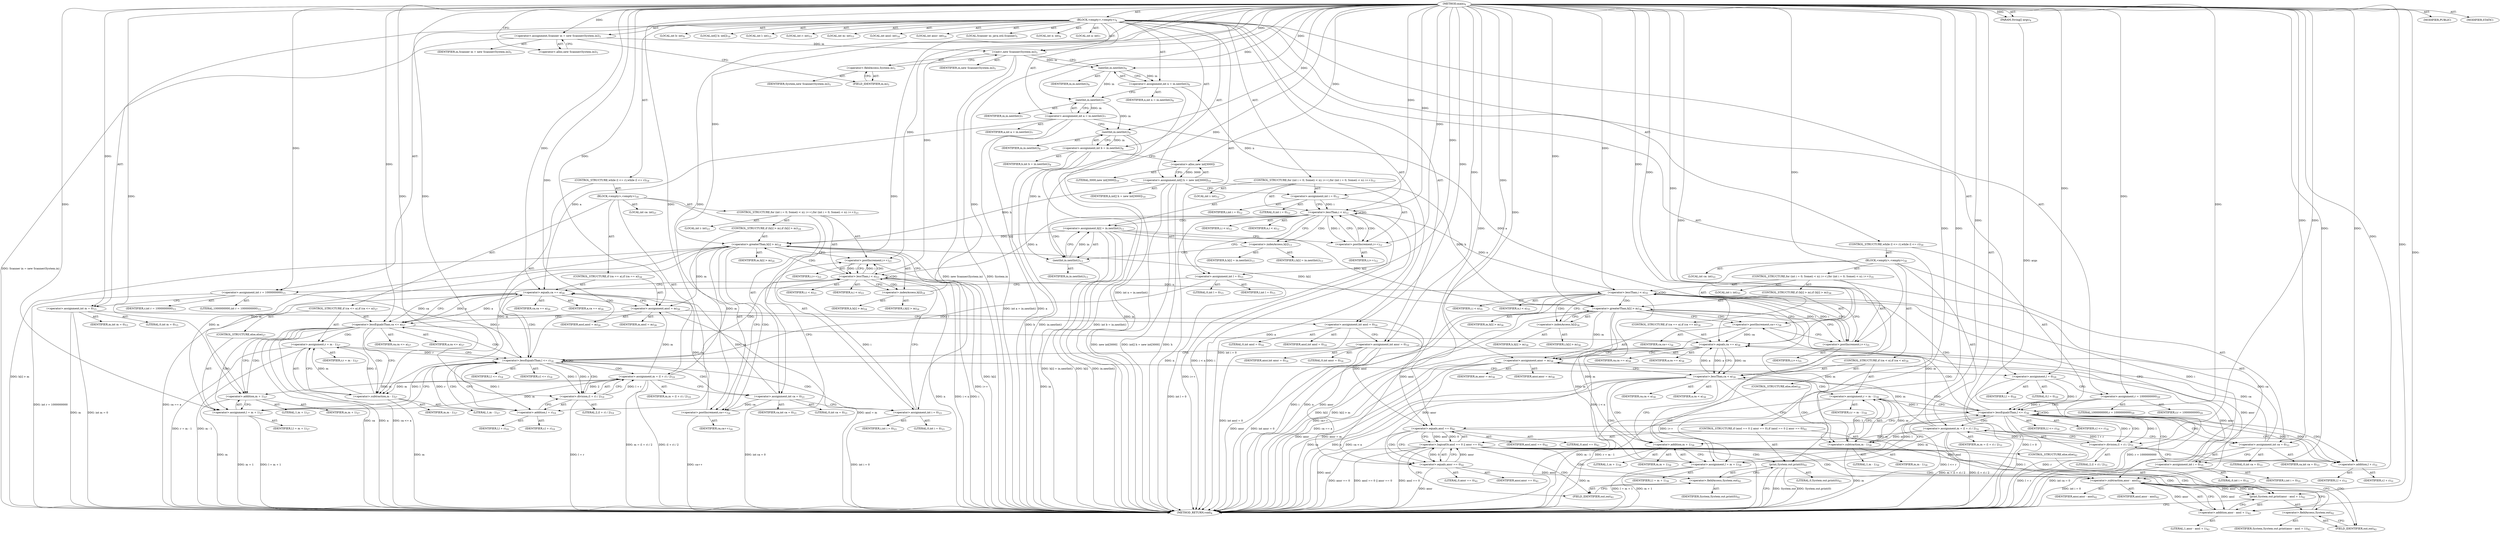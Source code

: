 digraph "main" {  
"19" [label = <(METHOD,main)<SUB>4</SUB>> ]
"20" [label = <(PARAM,String[] args)<SUB>4</SUB>> ]
"21" [label = <(BLOCK,&lt;empty&gt;,&lt;empty&gt;)<SUB>4</SUB>> ]
"4" [label = <(LOCAL,Scanner in: java.util.Scanner)<SUB>5</SUB>> ]
"22" [label = <(&lt;operator&gt;.assignment,Scanner in = new Scanner(System.in))<SUB>5</SUB>> ]
"23" [label = <(IDENTIFIER,in,Scanner in = new Scanner(System.in))<SUB>5</SUB>> ]
"24" [label = <(&lt;operator&gt;.alloc,new Scanner(System.in))<SUB>5</SUB>> ]
"25" [label = <(&lt;init&gt;,new Scanner(System.in))<SUB>5</SUB>> ]
"3" [label = <(IDENTIFIER,in,new Scanner(System.in))<SUB>5</SUB>> ]
"26" [label = <(&lt;operator&gt;.fieldAccess,System.in)<SUB>5</SUB>> ]
"27" [label = <(IDENTIFIER,System,new Scanner(System.in))<SUB>5</SUB>> ]
"28" [label = <(FIELD_IDENTIFIER,in,in)<SUB>5</SUB>> ]
"29" [label = <(LOCAL,int n: int)<SUB>6</SUB>> ]
"30" [label = <(&lt;operator&gt;.assignment,int n = in.nextInt())<SUB>6</SUB>> ]
"31" [label = <(IDENTIFIER,n,int n = in.nextInt())<SUB>6</SUB>> ]
"32" [label = <(nextInt,in.nextInt())<SUB>6</SUB>> ]
"33" [label = <(IDENTIFIER,in,in.nextInt())<SUB>6</SUB>> ]
"34" [label = <(LOCAL,int a: int)<SUB>7</SUB>> ]
"35" [label = <(&lt;operator&gt;.assignment,int a = in.nextInt())<SUB>7</SUB>> ]
"36" [label = <(IDENTIFIER,a,int a = in.nextInt())<SUB>7</SUB>> ]
"37" [label = <(nextInt,in.nextInt())<SUB>7</SUB>> ]
"38" [label = <(IDENTIFIER,in,in.nextInt())<SUB>7</SUB>> ]
"39" [label = <(LOCAL,int b: int)<SUB>8</SUB>> ]
"40" [label = <(&lt;operator&gt;.assignment,int b = in.nextInt())<SUB>8</SUB>> ]
"41" [label = <(IDENTIFIER,b,int b = in.nextInt())<SUB>8</SUB>> ]
"42" [label = <(nextInt,in.nextInt())<SUB>8</SUB>> ]
"43" [label = <(IDENTIFIER,in,in.nextInt())<SUB>8</SUB>> ]
"44" [label = <(LOCAL,int[] h: int[])<SUB>10</SUB>> ]
"45" [label = <(&lt;operator&gt;.assignment,int[] h = new int[3000])<SUB>10</SUB>> ]
"46" [label = <(IDENTIFIER,h,int[] h = new int[3000])<SUB>10</SUB>> ]
"47" [label = <(&lt;operator&gt;.alloc,new int[3000])> ]
"48" [label = <(LITERAL,3000,new int[3000])<SUB>10</SUB>> ]
"49" [label = <(CONTROL_STRUCTURE,for (int i = 0; Some(i &lt; n); i++),for (int i = 0; Some(i &lt; n); i++))<SUB>12</SUB>> ]
"50" [label = <(LOCAL,int i: int)<SUB>12</SUB>> ]
"51" [label = <(&lt;operator&gt;.assignment,int i = 0)<SUB>12</SUB>> ]
"52" [label = <(IDENTIFIER,i,int i = 0)<SUB>12</SUB>> ]
"53" [label = <(LITERAL,0,int i = 0)<SUB>12</SUB>> ]
"54" [label = <(&lt;operator&gt;.lessThan,i &lt; n)<SUB>12</SUB>> ]
"55" [label = <(IDENTIFIER,i,i &lt; n)<SUB>12</SUB>> ]
"56" [label = <(IDENTIFIER,n,i &lt; n)<SUB>12</SUB>> ]
"57" [label = <(&lt;operator&gt;.postIncrement,i++)<SUB>12</SUB>> ]
"58" [label = <(IDENTIFIER,i,i++)<SUB>12</SUB>> ]
"59" [label = <(&lt;operator&gt;.assignment,h[i] = in.nextInt())<SUB>13</SUB>> ]
"60" [label = <(&lt;operator&gt;.indexAccess,h[i])<SUB>13</SUB>> ]
"61" [label = <(IDENTIFIER,h,h[i] = in.nextInt())<SUB>13</SUB>> ]
"62" [label = <(IDENTIFIER,i,h[i] = in.nextInt())<SUB>13</SUB>> ]
"63" [label = <(nextInt,in.nextInt())<SUB>13</SUB>> ]
"64" [label = <(IDENTIFIER,in,in.nextInt())<SUB>13</SUB>> ]
"65" [label = <(LOCAL,int l: int)<SUB>15</SUB>> ]
"66" [label = <(LOCAL,int r: int)<SUB>15</SUB>> ]
"67" [label = <(LOCAL,int m: int)<SUB>15</SUB>> ]
"68" [label = <(&lt;operator&gt;.assignment,int l = 0)<SUB>15</SUB>> ]
"69" [label = <(IDENTIFIER,l,int l = 0)<SUB>15</SUB>> ]
"70" [label = <(LITERAL,0,int l = 0)<SUB>15</SUB>> ]
"71" [label = <(&lt;operator&gt;.assignment,int r = 1000000000)<SUB>15</SUB>> ]
"72" [label = <(IDENTIFIER,r,int r = 1000000000)<SUB>15</SUB>> ]
"73" [label = <(LITERAL,1000000000,int r = 1000000000)<SUB>15</SUB>> ]
"74" [label = <(&lt;operator&gt;.assignment,int m = 0)<SUB>15</SUB>> ]
"75" [label = <(IDENTIFIER,m,int m = 0)<SUB>15</SUB>> ]
"76" [label = <(LITERAL,0,int m = 0)<SUB>15</SUB>> ]
"77" [label = <(LOCAL,int ansl: int)<SUB>16</SUB>> ]
"78" [label = <(LOCAL,int ansr: int)<SUB>16</SUB>> ]
"79" [label = <(&lt;operator&gt;.assignment,int ansl = 0)<SUB>16</SUB>> ]
"80" [label = <(IDENTIFIER,ansl,int ansl = 0)<SUB>16</SUB>> ]
"81" [label = <(LITERAL,0,int ansl = 0)<SUB>16</SUB>> ]
"82" [label = <(&lt;operator&gt;.assignment,int ansr = 0)<SUB>16</SUB>> ]
"83" [label = <(IDENTIFIER,ansr,int ansr = 0)<SUB>16</SUB>> ]
"84" [label = <(LITERAL,0,int ansr = 0)<SUB>16</SUB>> ]
"85" [label = <(CONTROL_STRUCTURE,while (l &lt;= r),while (l &lt;= r))<SUB>18</SUB>> ]
"86" [label = <(&lt;operator&gt;.lessEqualsThan,l &lt;= r)<SUB>18</SUB>> ]
"87" [label = <(IDENTIFIER,l,l &lt;= r)<SUB>18</SUB>> ]
"88" [label = <(IDENTIFIER,r,l &lt;= r)<SUB>18</SUB>> ]
"89" [label = <(BLOCK,&lt;empty&gt;,&lt;empty&gt;)<SUB>18</SUB>> ]
"90" [label = <(&lt;operator&gt;.assignment,m = (l + r) / 2)<SUB>19</SUB>> ]
"91" [label = <(IDENTIFIER,m,m = (l + r) / 2)<SUB>19</SUB>> ]
"92" [label = <(&lt;operator&gt;.division,(l + r) / 2)<SUB>19</SUB>> ]
"93" [label = <(&lt;operator&gt;.addition,l + r)<SUB>19</SUB>> ]
"94" [label = <(IDENTIFIER,l,l + r)<SUB>19</SUB>> ]
"95" [label = <(IDENTIFIER,r,l + r)<SUB>19</SUB>> ]
"96" [label = <(LITERAL,2,(l + r) / 2)<SUB>19</SUB>> ]
"97" [label = <(LOCAL,int ca: int)<SUB>21</SUB>> ]
"98" [label = <(&lt;operator&gt;.assignment,int ca = 0)<SUB>21</SUB>> ]
"99" [label = <(IDENTIFIER,ca,int ca = 0)<SUB>21</SUB>> ]
"100" [label = <(LITERAL,0,int ca = 0)<SUB>21</SUB>> ]
"101" [label = <(CONTROL_STRUCTURE,for (int i = 0; Some(i &lt; n); i++),for (int i = 0; Some(i &lt; n); i++))<SUB>23</SUB>> ]
"102" [label = <(LOCAL,int i: int)<SUB>23</SUB>> ]
"103" [label = <(&lt;operator&gt;.assignment,int i = 0)<SUB>23</SUB>> ]
"104" [label = <(IDENTIFIER,i,int i = 0)<SUB>23</SUB>> ]
"105" [label = <(LITERAL,0,int i = 0)<SUB>23</SUB>> ]
"106" [label = <(&lt;operator&gt;.lessThan,i &lt; n)<SUB>23</SUB>> ]
"107" [label = <(IDENTIFIER,i,i &lt; n)<SUB>23</SUB>> ]
"108" [label = <(IDENTIFIER,n,i &lt; n)<SUB>23</SUB>> ]
"109" [label = <(&lt;operator&gt;.postIncrement,i++)<SUB>23</SUB>> ]
"110" [label = <(IDENTIFIER,i,i++)<SUB>23</SUB>> ]
"111" [label = <(CONTROL_STRUCTURE,if (h[i] &gt; m),if (h[i] &gt; m))<SUB>24</SUB>> ]
"112" [label = <(&lt;operator&gt;.greaterThan,h[i] &gt; m)<SUB>24</SUB>> ]
"113" [label = <(&lt;operator&gt;.indexAccess,h[i])<SUB>24</SUB>> ]
"114" [label = <(IDENTIFIER,h,h[i] &gt; m)<SUB>24</SUB>> ]
"115" [label = <(IDENTIFIER,i,h[i] &gt; m)<SUB>24</SUB>> ]
"116" [label = <(IDENTIFIER,m,h[i] &gt; m)<SUB>24</SUB>> ]
"117" [label = <(&lt;operator&gt;.postIncrement,ca++)<SUB>24</SUB>> ]
"118" [label = <(IDENTIFIER,ca,ca++)<SUB>24</SUB>> ]
"119" [label = <(CONTROL_STRUCTURE,if (ca == a),if (ca == a))<SUB>26</SUB>> ]
"120" [label = <(&lt;operator&gt;.equals,ca == a)<SUB>26</SUB>> ]
"121" [label = <(IDENTIFIER,ca,ca == a)<SUB>26</SUB>> ]
"122" [label = <(IDENTIFIER,a,ca == a)<SUB>26</SUB>> ]
"123" [label = <(&lt;operator&gt;.assignment,ansl = m)<SUB>26</SUB>> ]
"124" [label = <(IDENTIFIER,ansl,ansl = m)<SUB>26</SUB>> ]
"125" [label = <(IDENTIFIER,m,ansl = m)<SUB>26</SUB>> ]
"126" [label = <(CONTROL_STRUCTURE,if (ca &lt;= a),if (ca &lt;= a))<SUB>27</SUB>> ]
"127" [label = <(&lt;operator&gt;.lessEqualsThan,ca &lt;= a)<SUB>27</SUB>> ]
"128" [label = <(IDENTIFIER,ca,ca &lt;= a)<SUB>27</SUB>> ]
"129" [label = <(IDENTIFIER,a,ca &lt;= a)<SUB>27</SUB>> ]
"130" [label = <(&lt;operator&gt;.assignment,r = m - 1)<SUB>27</SUB>> ]
"131" [label = <(IDENTIFIER,r,r = m - 1)<SUB>27</SUB>> ]
"132" [label = <(&lt;operator&gt;.subtraction,m - 1)<SUB>27</SUB>> ]
"133" [label = <(IDENTIFIER,m,m - 1)<SUB>27</SUB>> ]
"134" [label = <(LITERAL,1,m - 1)<SUB>27</SUB>> ]
"135" [label = <(CONTROL_STRUCTURE,else,else)<SUB>27</SUB>> ]
"136" [label = <(&lt;operator&gt;.assignment,l = m + 1)<SUB>27</SUB>> ]
"137" [label = <(IDENTIFIER,l,l = m + 1)<SUB>27</SUB>> ]
"138" [label = <(&lt;operator&gt;.addition,m + 1)<SUB>27</SUB>> ]
"139" [label = <(IDENTIFIER,m,m + 1)<SUB>27</SUB>> ]
"140" [label = <(LITERAL,1,m + 1)<SUB>27</SUB>> ]
"141" [label = <(&lt;operator&gt;.assignment,l = 0)<SUB>29</SUB>> ]
"142" [label = <(IDENTIFIER,l,l = 0)<SUB>29</SUB>> ]
"143" [label = <(LITERAL,0,l = 0)<SUB>29</SUB>> ]
"144" [label = <(&lt;operator&gt;.assignment,r = 1000000000)<SUB>29</SUB>> ]
"145" [label = <(IDENTIFIER,r,r = 1000000000)<SUB>29</SUB>> ]
"146" [label = <(LITERAL,1000000000,r = 1000000000)<SUB>29</SUB>> ]
"147" [label = <(CONTROL_STRUCTURE,while (l &lt;= r),while (l &lt;= r))<SUB>30</SUB>> ]
"148" [label = <(&lt;operator&gt;.lessEqualsThan,l &lt;= r)<SUB>30</SUB>> ]
"149" [label = <(IDENTIFIER,l,l &lt;= r)<SUB>30</SUB>> ]
"150" [label = <(IDENTIFIER,r,l &lt;= r)<SUB>30</SUB>> ]
"151" [label = <(BLOCK,&lt;empty&gt;,&lt;empty&gt;)<SUB>30</SUB>> ]
"152" [label = <(&lt;operator&gt;.assignment,m = (l + r) / 2)<SUB>31</SUB>> ]
"153" [label = <(IDENTIFIER,m,m = (l + r) / 2)<SUB>31</SUB>> ]
"154" [label = <(&lt;operator&gt;.division,(l + r) / 2)<SUB>31</SUB>> ]
"155" [label = <(&lt;operator&gt;.addition,l + r)<SUB>31</SUB>> ]
"156" [label = <(IDENTIFIER,l,l + r)<SUB>31</SUB>> ]
"157" [label = <(IDENTIFIER,r,l + r)<SUB>31</SUB>> ]
"158" [label = <(LITERAL,2,(l + r) / 2)<SUB>31</SUB>> ]
"159" [label = <(LOCAL,int ca: int)<SUB>33</SUB>> ]
"160" [label = <(&lt;operator&gt;.assignment,int ca = 0)<SUB>33</SUB>> ]
"161" [label = <(IDENTIFIER,ca,int ca = 0)<SUB>33</SUB>> ]
"162" [label = <(LITERAL,0,int ca = 0)<SUB>33</SUB>> ]
"163" [label = <(CONTROL_STRUCTURE,for (int i = 0; Some(i &lt; n); i++),for (int i = 0; Some(i &lt; n); i++))<SUB>35</SUB>> ]
"164" [label = <(LOCAL,int i: int)<SUB>35</SUB>> ]
"165" [label = <(&lt;operator&gt;.assignment,int i = 0)<SUB>35</SUB>> ]
"166" [label = <(IDENTIFIER,i,int i = 0)<SUB>35</SUB>> ]
"167" [label = <(LITERAL,0,int i = 0)<SUB>35</SUB>> ]
"168" [label = <(&lt;operator&gt;.lessThan,i &lt; n)<SUB>35</SUB>> ]
"169" [label = <(IDENTIFIER,i,i &lt; n)<SUB>35</SUB>> ]
"170" [label = <(IDENTIFIER,n,i &lt; n)<SUB>35</SUB>> ]
"171" [label = <(&lt;operator&gt;.postIncrement,i++)<SUB>35</SUB>> ]
"172" [label = <(IDENTIFIER,i,i++)<SUB>35</SUB>> ]
"173" [label = <(CONTROL_STRUCTURE,if (h[i] &gt; m),if (h[i] &gt; m))<SUB>36</SUB>> ]
"174" [label = <(&lt;operator&gt;.greaterThan,h[i] &gt; m)<SUB>36</SUB>> ]
"175" [label = <(&lt;operator&gt;.indexAccess,h[i])<SUB>36</SUB>> ]
"176" [label = <(IDENTIFIER,h,h[i] &gt; m)<SUB>36</SUB>> ]
"177" [label = <(IDENTIFIER,i,h[i] &gt; m)<SUB>36</SUB>> ]
"178" [label = <(IDENTIFIER,m,h[i] &gt; m)<SUB>36</SUB>> ]
"179" [label = <(&lt;operator&gt;.postIncrement,ca++)<SUB>36</SUB>> ]
"180" [label = <(IDENTIFIER,ca,ca++)<SUB>36</SUB>> ]
"181" [label = <(CONTROL_STRUCTURE,if (ca == a),if (ca == a))<SUB>38</SUB>> ]
"182" [label = <(&lt;operator&gt;.equals,ca == a)<SUB>38</SUB>> ]
"183" [label = <(IDENTIFIER,ca,ca == a)<SUB>38</SUB>> ]
"184" [label = <(IDENTIFIER,a,ca == a)<SUB>38</SUB>> ]
"185" [label = <(&lt;operator&gt;.assignment,ansr = m)<SUB>38</SUB>> ]
"186" [label = <(IDENTIFIER,ansr,ansr = m)<SUB>38</SUB>> ]
"187" [label = <(IDENTIFIER,m,ansr = m)<SUB>38</SUB>> ]
"188" [label = <(CONTROL_STRUCTURE,if (ca &lt; a),if (ca &lt; a))<SUB>39</SUB>> ]
"189" [label = <(&lt;operator&gt;.lessThan,ca &lt; a)<SUB>39</SUB>> ]
"190" [label = <(IDENTIFIER,ca,ca &lt; a)<SUB>39</SUB>> ]
"191" [label = <(IDENTIFIER,a,ca &lt; a)<SUB>39</SUB>> ]
"192" [label = <(&lt;operator&gt;.assignment,r = m - 1)<SUB>39</SUB>> ]
"193" [label = <(IDENTIFIER,r,r = m - 1)<SUB>39</SUB>> ]
"194" [label = <(&lt;operator&gt;.subtraction,m - 1)<SUB>39</SUB>> ]
"195" [label = <(IDENTIFIER,m,m - 1)<SUB>39</SUB>> ]
"196" [label = <(LITERAL,1,m - 1)<SUB>39</SUB>> ]
"197" [label = <(CONTROL_STRUCTURE,else,else)<SUB>39</SUB>> ]
"198" [label = <(&lt;operator&gt;.assignment,l = m + 1)<SUB>39</SUB>> ]
"199" [label = <(IDENTIFIER,l,l = m + 1)<SUB>39</SUB>> ]
"200" [label = <(&lt;operator&gt;.addition,m + 1)<SUB>39</SUB>> ]
"201" [label = <(IDENTIFIER,m,m + 1)<SUB>39</SUB>> ]
"202" [label = <(LITERAL,1,m + 1)<SUB>39</SUB>> ]
"203" [label = <(CONTROL_STRUCTURE,if (ansl == 0 || ansr == 0),if (ansl == 0 || ansr == 0))<SUB>41</SUB>> ]
"204" [label = <(&lt;operator&gt;.logicalOr,ansl == 0 || ansr == 0)<SUB>41</SUB>> ]
"205" [label = <(&lt;operator&gt;.equals,ansl == 0)<SUB>41</SUB>> ]
"206" [label = <(IDENTIFIER,ansl,ansl == 0)<SUB>41</SUB>> ]
"207" [label = <(LITERAL,0,ansl == 0)<SUB>41</SUB>> ]
"208" [label = <(&lt;operator&gt;.equals,ansr == 0)<SUB>41</SUB>> ]
"209" [label = <(IDENTIFIER,ansr,ansr == 0)<SUB>41</SUB>> ]
"210" [label = <(LITERAL,0,ansr == 0)<SUB>41</SUB>> ]
"211" [label = <(print,System.out.print(0))<SUB>41</SUB>> ]
"212" [label = <(&lt;operator&gt;.fieldAccess,System.out)<SUB>41</SUB>> ]
"213" [label = <(IDENTIFIER,System,System.out.print(0))<SUB>41</SUB>> ]
"214" [label = <(FIELD_IDENTIFIER,out,out)<SUB>41</SUB>> ]
"215" [label = <(LITERAL,0,System.out.print(0))<SUB>41</SUB>> ]
"216" [label = <(CONTROL_STRUCTURE,else,else)<SUB>42</SUB>> ]
"217" [label = <(print,System.out.print(ansr - ansl + 1))<SUB>42</SUB>> ]
"218" [label = <(&lt;operator&gt;.fieldAccess,System.out)<SUB>42</SUB>> ]
"219" [label = <(IDENTIFIER,System,System.out.print(ansr - ansl + 1))<SUB>42</SUB>> ]
"220" [label = <(FIELD_IDENTIFIER,out,out)<SUB>42</SUB>> ]
"221" [label = <(&lt;operator&gt;.addition,ansr - ansl + 1)<SUB>42</SUB>> ]
"222" [label = <(&lt;operator&gt;.subtraction,ansr - ansl)<SUB>42</SUB>> ]
"223" [label = <(IDENTIFIER,ansr,ansr - ansl)<SUB>42</SUB>> ]
"224" [label = <(IDENTIFIER,ansl,ansr - ansl)<SUB>42</SUB>> ]
"225" [label = <(LITERAL,1,ansr - ansl + 1)<SUB>42</SUB>> ]
"226" [label = <(MODIFIER,PUBLIC)> ]
"227" [label = <(MODIFIER,STATIC)> ]
"228" [label = <(METHOD_RETURN,void)<SUB>4</SUB>> ]
  "19" -> "20"  [ label = "AST: "] 
  "19" -> "21"  [ label = "AST: "] 
  "19" -> "226"  [ label = "AST: "] 
  "19" -> "227"  [ label = "AST: "] 
  "19" -> "228"  [ label = "AST: "] 
  "21" -> "4"  [ label = "AST: "] 
  "21" -> "22"  [ label = "AST: "] 
  "21" -> "25"  [ label = "AST: "] 
  "21" -> "29"  [ label = "AST: "] 
  "21" -> "30"  [ label = "AST: "] 
  "21" -> "34"  [ label = "AST: "] 
  "21" -> "35"  [ label = "AST: "] 
  "21" -> "39"  [ label = "AST: "] 
  "21" -> "40"  [ label = "AST: "] 
  "21" -> "44"  [ label = "AST: "] 
  "21" -> "45"  [ label = "AST: "] 
  "21" -> "49"  [ label = "AST: "] 
  "21" -> "65"  [ label = "AST: "] 
  "21" -> "66"  [ label = "AST: "] 
  "21" -> "67"  [ label = "AST: "] 
  "21" -> "68"  [ label = "AST: "] 
  "21" -> "71"  [ label = "AST: "] 
  "21" -> "74"  [ label = "AST: "] 
  "21" -> "77"  [ label = "AST: "] 
  "21" -> "78"  [ label = "AST: "] 
  "21" -> "79"  [ label = "AST: "] 
  "21" -> "82"  [ label = "AST: "] 
  "21" -> "85"  [ label = "AST: "] 
  "21" -> "141"  [ label = "AST: "] 
  "21" -> "144"  [ label = "AST: "] 
  "21" -> "147"  [ label = "AST: "] 
  "21" -> "203"  [ label = "AST: "] 
  "22" -> "23"  [ label = "AST: "] 
  "22" -> "24"  [ label = "AST: "] 
  "25" -> "3"  [ label = "AST: "] 
  "25" -> "26"  [ label = "AST: "] 
  "26" -> "27"  [ label = "AST: "] 
  "26" -> "28"  [ label = "AST: "] 
  "30" -> "31"  [ label = "AST: "] 
  "30" -> "32"  [ label = "AST: "] 
  "32" -> "33"  [ label = "AST: "] 
  "35" -> "36"  [ label = "AST: "] 
  "35" -> "37"  [ label = "AST: "] 
  "37" -> "38"  [ label = "AST: "] 
  "40" -> "41"  [ label = "AST: "] 
  "40" -> "42"  [ label = "AST: "] 
  "42" -> "43"  [ label = "AST: "] 
  "45" -> "46"  [ label = "AST: "] 
  "45" -> "47"  [ label = "AST: "] 
  "47" -> "48"  [ label = "AST: "] 
  "49" -> "50"  [ label = "AST: "] 
  "49" -> "51"  [ label = "AST: "] 
  "49" -> "54"  [ label = "AST: "] 
  "49" -> "57"  [ label = "AST: "] 
  "49" -> "59"  [ label = "AST: "] 
  "51" -> "52"  [ label = "AST: "] 
  "51" -> "53"  [ label = "AST: "] 
  "54" -> "55"  [ label = "AST: "] 
  "54" -> "56"  [ label = "AST: "] 
  "57" -> "58"  [ label = "AST: "] 
  "59" -> "60"  [ label = "AST: "] 
  "59" -> "63"  [ label = "AST: "] 
  "60" -> "61"  [ label = "AST: "] 
  "60" -> "62"  [ label = "AST: "] 
  "63" -> "64"  [ label = "AST: "] 
  "68" -> "69"  [ label = "AST: "] 
  "68" -> "70"  [ label = "AST: "] 
  "71" -> "72"  [ label = "AST: "] 
  "71" -> "73"  [ label = "AST: "] 
  "74" -> "75"  [ label = "AST: "] 
  "74" -> "76"  [ label = "AST: "] 
  "79" -> "80"  [ label = "AST: "] 
  "79" -> "81"  [ label = "AST: "] 
  "82" -> "83"  [ label = "AST: "] 
  "82" -> "84"  [ label = "AST: "] 
  "85" -> "86"  [ label = "AST: "] 
  "85" -> "89"  [ label = "AST: "] 
  "86" -> "87"  [ label = "AST: "] 
  "86" -> "88"  [ label = "AST: "] 
  "89" -> "90"  [ label = "AST: "] 
  "89" -> "97"  [ label = "AST: "] 
  "89" -> "98"  [ label = "AST: "] 
  "89" -> "101"  [ label = "AST: "] 
  "89" -> "119"  [ label = "AST: "] 
  "89" -> "126"  [ label = "AST: "] 
  "90" -> "91"  [ label = "AST: "] 
  "90" -> "92"  [ label = "AST: "] 
  "92" -> "93"  [ label = "AST: "] 
  "92" -> "96"  [ label = "AST: "] 
  "93" -> "94"  [ label = "AST: "] 
  "93" -> "95"  [ label = "AST: "] 
  "98" -> "99"  [ label = "AST: "] 
  "98" -> "100"  [ label = "AST: "] 
  "101" -> "102"  [ label = "AST: "] 
  "101" -> "103"  [ label = "AST: "] 
  "101" -> "106"  [ label = "AST: "] 
  "101" -> "109"  [ label = "AST: "] 
  "101" -> "111"  [ label = "AST: "] 
  "103" -> "104"  [ label = "AST: "] 
  "103" -> "105"  [ label = "AST: "] 
  "106" -> "107"  [ label = "AST: "] 
  "106" -> "108"  [ label = "AST: "] 
  "109" -> "110"  [ label = "AST: "] 
  "111" -> "112"  [ label = "AST: "] 
  "111" -> "117"  [ label = "AST: "] 
  "112" -> "113"  [ label = "AST: "] 
  "112" -> "116"  [ label = "AST: "] 
  "113" -> "114"  [ label = "AST: "] 
  "113" -> "115"  [ label = "AST: "] 
  "117" -> "118"  [ label = "AST: "] 
  "119" -> "120"  [ label = "AST: "] 
  "119" -> "123"  [ label = "AST: "] 
  "120" -> "121"  [ label = "AST: "] 
  "120" -> "122"  [ label = "AST: "] 
  "123" -> "124"  [ label = "AST: "] 
  "123" -> "125"  [ label = "AST: "] 
  "126" -> "127"  [ label = "AST: "] 
  "126" -> "130"  [ label = "AST: "] 
  "126" -> "135"  [ label = "AST: "] 
  "127" -> "128"  [ label = "AST: "] 
  "127" -> "129"  [ label = "AST: "] 
  "130" -> "131"  [ label = "AST: "] 
  "130" -> "132"  [ label = "AST: "] 
  "132" -> "133"  [ label = "AST: "] 
  "132" -> "134"  [ label = "AST: "] 
  "135" -> "136"  [ label = "AST: "] 
  "136" -> "137"  [ label = "AST: "] 
  "136" -> "138"  [ label = "AST: "] 
  "138" -> "139"  [ label = "AST: "] 
  "138" -> "140"  [ label = "AST: "] 
  "141" -> "142"  [ label = "AST: "] 
  "141" -> "143"  [ label = "AST: "] 
  "144" -> "145"  [ label = "AST: "] 
  "144" -> "146"  [ label = "AST: "] 
  "147" -> "148"  [ label = "AST: "] 
  "147" -> "151"  [ label = "AST: "] 
  "148" -> "149"  [ label = "AST: "] 
  "148" -> "150"  [ label = "AST: "] 
  "151" -> "152"  [ label = "AST: "] 
  "151" -> "159"  [ label = "AST: "] 
  "151" -> "160"  [ label = "AST: "] 
  "151" -> "163"  [ label = "AST: "] 
  "151" -> "181"  [ label = "AST: "] 
  "151" -> "188"  [ label = "AST: "] 
  "152" -> "153"  [ label = "AST: "] 
  "152" -> "154"  [ label = "AST: "] 
  "154" -> "155"  [ label = "AST: "] 
  "154" -> "158"  [ label = "AST: "] 
  "155" -> "156"  [ label = "AST: "] 
  "155" -> "157"  [ label = "AST: "] 
  "160" -> "161"  [ label = "AST: "] 
  "160" -> "162"  [ label = "AST: "] 
  "163" -> "164"  [ label = "AST: "] 
  "163" -> "165"  [ label = "AST: "] 
  "163" -> "168"  [ label = "AST: "] 
  "163" -> "171"  [ label = "AST: "] 
  "163" -> "173"  [ label = "AST: "] 
  "165" -> "166"  [ label = "AST: "] 
  "165" -> "167"  [ label = "AST: "] 
  "168" -> "169"  [ label = "AST: "] 
  "168" -> "170"  [ label = "AST: "] 
  "171" -> "172"  [ label = "AST: "] 
  "173" -> "174"  [ label = "AST: "] 
  "173" -> "179"  [ label = "AST: "] 
  "174" -> "175"  [ label = "AST: "] 
  "174" -> "178"  [ label = "AST: "] 
  "175" -> "176"  [ label = "AST: "] 
  "175" -> "177"  [ label = "AST: "] 
  "179" -> "180"  [ label = "AST: "] 
  "181" -> "182"  [ label = "AST: "] 
  "181" -> "185"  [ label = "AST: "] 
  "182" -> "183"  [ label = "AST: "] 
  "182" -> "184"  [ label = "AST: "] 
  "185" -> "186"  [ label = "AST: "] 
  "185" -> "187"  [ label = "AST: "] 
  "188" -> "189"  [ label = "AST: "] 
  "188" -> "192"  [ label = "AST: "] 
  "188" -> "197"  [ label = "AST: "] 
  "189" -> "190"  [ label = "AST: "] 
  "189" -> "191"  [ label = "AST: "] 
  "192" -> "193"  [ label = "AST: "] 
  "192" -> "194"  [ label = "AST: "] 
  "194" -> "195"  [ label = "AST: "] 
  "194" -> "196"  [ label = "AST: "] 
  "197" -> "198"  [ label = "AST: "] 
  "198" -> "199"  [ label = "AST: "] 
  "198" -> "200"  [ label = "AST: "] 
  "200" -> "201"  [ label = "AST: "] 
  "200" -> "202"  [ label = "AST: "] 
  "203" -> "204"  [ label = "AST: "] 
  "203" -> "211"  [ label = "AST: "] 
  "203" -> "216"  [ label = "AST: "] 
  "204" -> "205"  [ label = "AST: "] 
  "204" -> "208"  [ label = "AST: "] 
  "205" -> "206"  [ label = "AST: "] 
  "205" -> "207"  [ label = "AST: "] 
  "208" -> "209"  [ label = "AST: "] 
  "208" -> "210"  [ label = "AST: "] 
  "211" -> "212"  [ label = "AST: "] 
  "211" -> "215"  [ label = "AST: "] 
  "212" -> "213"  [ label = "AST: "] 
  "212" -> "214"  [ label = "AST: "] 
  "216" -> "217"  [ label = "AST: "] 
  "217" -> "218"  [ label = "AST: "] 
  "217" -> "221"  [ label = "AST: "] 
  "218" -> "219"  [ label = "AST: "] 
  "218" -> "220"  [ label = "AST: "] 
  "221" -> "222"  [ label = "AST: "] 
  "221" -> "225"  [ label = "AST: "] 
  "222" -> "223"  [ label = "AST: "] 
  "222" -> "224"  [ label = "AST: "] 
  "22" -> "28"  [ label = "CFG: "] 
  "25" -> "32"  [ label = "CFG: "] 
  "30" -> "37"  [ label = "CFG: "] 
  "35" -> "42"  [ label = "CFG: "] 
  "40" -> "47"  [ label = "CFG: "] 
  "45" -> "51"  [ label = "CFG: "] 
  "68" -> "71"  [ label = "CFG: "] 
  "71" -> "74"  [ label = "CFG: "] 
  "74" -> "79"  [ label = "CFG: "] 
  "79" -> "82"  [ label = "CFG: "] 
  "82" -> "86"  [ label = "CFG: "] 
  "141" -> "144"  [ label = "CFG: "] 
  "144" -> "148"  [ label = "CFG: "] 
  "24" -> "22"  [ label = "CFG: "] 
  "26" -> "25"  [ label = "CFG: "] 
  "32" -> "30"  [ label = "CFG: "] 
  "37" -> "35"  [ label = "CFG: "] 
  "42" -> "40"  [ label = "CFG: "] 
  "47" -> "45"  [ label = "CFG: "] 
  "51" -> "54"  [ label = "CFG: "] 
  "54" -> "60"  [ label = "CFG: "] 
  "54" -> "68"  [ label = "CFG: "] 
  "57" -> "54"  [ label = "CFG: "] 
  "59" -> "57"  [ label = "CFG: "] 
  "86" -> "93"  [ label = "CFG: "] 
  "86" -> "141"  [ label = "CFG: "] 
  "148" -> "155"  [ label = "CFG: "] 
  "148" -> "205"  [ label = "CFG: "] 
  "204" -> "214"  [ label = "CFG: "] 
  "204" -> "220"  [ label = "CFG: "] 
  "211" -> "228"  [ label = "CFG: "] 
  "28" -> "26"  [ label = "CFG: "] 
  "60" -> "63"  [ label = "CFG: "] 
  "63" -> "59"  [ label = "CFG: "] 
  "90" -> "98"  [ label = "CFG: "] 
  "98" -> "103"  [ label = "CFG: "] 
  "152" -> "160"  [ label = "CFG: "] 
  "160" -> "165"  [ label = "CFG: "] 
  "205" -> "204"  [ label = "CFG: "] 
  "205" -> "208"  [ label = "CFG: "] 
  "208" -> "204"  [ label = "CFG: "] 
  "212" -> "211"  [ label = "CFG: "] 
  "217" -> "228"  [ label = "CFG: "] 
  "92" -> "90"  [ label = "CFG: "] 
  "103" -> "106"  [ label = "CFG: "] 
  "106" -> "113"  [ label = "CFG: "] 
  "106" -> "120"  [ label = "CFG: "] 
  "109" -> "106"  [ label = "CFG: "] 
  "120" -> "123"  [ label = "CFG: "] 
  "120" -> "127"  [ label = "CFG: "] 
  "123" -> "127"  [ label = "CFG: "] 
  "127" -> "132"  [ label = "CFG: "] 
  "127" -> "138"  [ label = "CFG: "] 
  "130" -> "86"  [ label = "CFG: "] 
  "154" -> "152"  [ label = "CFG: "] 
  "165" -> "168"  [ label = "CFG: "] 
  "168" -> "175"  [ label = "CFG: "] 
  "168" -> "182"  [ label = "CFG: "] 
  "171" -> "168"  [ label = "CFG: "] 
  "182" -> "185"  [ label = "CFG: "] 
  "182" -> "189"  [ label = "CFG: "] 
  "185" -> "189"  [ label = "CFG: "] 
  "189" -> "194"  [ label = "CFG: "] 
  "189" -> "200"  [ label = "CFG: "] 
  "192" -> "148"  [ label = "CFG: "] 
  "214" -> "212"  [ label = "CFG: "] 
  "218" -> "222"  [ label = "CFG: "] 
  "221" -> "217"  [ label = "CFG: "] 
  "93" -> "92"  [ label = "CFG: "] 
  "112" -> "117"  [ label = "CFG: "] 
  "112" -> "109"  [ label = "CFG: "] 
  "117" -> "109"  [ label = "CFG: "] 
  "132" -> "130"  [ label = "CFG: "] 
  "136" -> "86"  [ label = "CFG: "] 
  "155" -> "154"  [ label = "CFG: "] 
  "174" -> "179"  [ label = "CFG: "] 
  "174" -> "171"  [ label = "CFG: "] 
  "179" -> "171"  [ label = "CFG: "] 
  "194" -> "192"  [ label = "CFG: "] 
  "198" -> "148"  [ label = "CFG: "] 
  "220" -> "218"  [ label = "CFG: "] 
  "222" -> "221"  [ label = "CFG: "] 
  "113" -> "112"  [ label = "CFG: "] 
  "138" -> "136"  [ label = "CFG: "] 
  "175" -> "174"  [ label = "CFG: "] 
  "200" -> "198"  [ label = "CFG: "] 
  "19" -> "24"  [ label = "CFG: "] 
  "20" -> "228"  [ label = "DDG: args"] 
  "22" -> "228"  [ label = "DDG: Scanner in = new Scanner(System.in)"] 
  "25" -> "228"  [ label = "DDG: System.in"] 
  "25" -> "228"  [ label = "DDG: new Scanner(System.in)"] 
  "30" -> "228"  [ label = "DDG: int n = in.nextInt()"] 
  "35" -> "228"  [ label = "DDG: a"] 
  "35" -> "228"  [ label = "DDG: int a = in.nextInt()"] 
  "40" -> "228"  [ label = "DDG: b"] 
  "42" -> "228"  [ label = "DDG: in"] 
  "40" -> "228"  [ label = "DDG: in.nextInt()"] 
  "40" -> "228"  [ label = "DDG: int b = in.nextInt()"] 
  "45" -> "228"  [ label = "DDG: h"] 
  "45" -> "228"  [ label = "DDG: new int[3000]"] 
  "45" -> "228"  [ label = "DDG: int[] h = new int[3000]"] 
  "51" -> "228"  [ label = "DDG: int i = 0"] 
  "54" -> "228"  [ label = "DDG: i"] 
  "54" -> "228"  [ label = "DDG: n"] 
  "54" -> "228"  [ label = "DDG: i &lt; n"] 
  "68" -> "228"  [ label = "DDG: int l = 0"] 
  "71" -> "228"  [ label = "DDG: int r = 1000000000"] 
  "74" -> "228"  [ label = "DDG: m"] 
  "74" -> "228"  [ label = "DDG: int m = 0"] 
  "79" -> "228"  [ label = "DDG: int ansl = 0"] 
  "82" -> "228"  [ label = "DDG: ansr"] 
  "82" -> "228"  [ label = "DDG: int ansr = 0"] 
  "141" -> "228"  [ label = "DDG: l = 0"] 
  "144" -> "228"  [ label = "DDG: r = 1000000000"] 
  "148" -> "228"  [ label = "DDG: l"] 
  "148" -> "228"  [ label = "DDG: r"] 
  "148" -> "228"  [ label = "DDG: l &lt;= r"] 
  "205" -> "228"  [ label = "DDG: ansl"] 
  "204" -> "228"  [ label = "DDG: ansl == 0"] 
  "208" -> "228"  [ label = "DDG: ansr"] 
  "204" -> "228"  [ label = "DDG: ansr == 0"] 
  "204" -> "228"  [ label = "DDG: ansl == 0 || ansr == 0"] 
  "211" -> "228"  [ label = "DDG: System.out"] 
  "211" -> "228"  [ label = "DDG: System.out.print(0)"] 
  "154" -> "228"  [ label = "DDG: l + r"] 
  "152" -> "228"  [ label = "DDG: (l + r) / 2"] 
  "152" -> "228"  [ label = "DDG: m = (l + r) / 2"] 
  "160" -> "228"  [ label = "DDG: int ca = 0"] 
  "165" -> "228"  [ label = "DDG: int i = 0"] 
  "168" -> "228"  [ label = "DDG: i"] 
  "168" -> "228"  [ label = "DDG: n"] 
  "168" -> "228"  [ label = "DDG: i &lt; n"] 
  "182" -> "228"  [ label = "DDG: ca == a"] 
  "185" -> "228"  [ label = "DDG: ansr"] 
  "185" -> "228"  [ label = "DDG: ansr = m"] 
  "189" -> "228"  [ label = "DDG: ca"] 
  "189" -> "228"  [ label = "DDG: a"] 
  "189" -> "228"  [ label = "DDG: ca &lt; a"] 
  "200" -> "228"  [ label = "DDG: m"] 
  "198" -> "228"  [ label = "DDG: m + 1"] 
  "198" -> "228"  [ label = "DDG: l = m + 1"] 
  "194" -> "228"  [ label = "DDG: m"] 
  "192" -> "228"  [ label = "DDG: m - 1"] 
  "192" -> "228"  [ label = "DDG: r = m - 1"] 
  "174" -> "228"  [ label = "DDG: h[i]"] 
  "174" -> "228"  [ label = "DDG: h[i] &gt; m"] 
  "179" -> "228"  [ label = "DDG: ca++"] 
  "171" -> "228"  [ label = "DDG: i++"] 
  "92" -> "228"  [ label = "DDG: l + r"] 
  "90" -> "228"  [ label = "DDG: (l + r) / 2"] 
  "90" -> "228"  [ label = "DDG: m = (l + r) / 2"] 
  "98" -> "228"  [ label = "DDG: int ca = 0"] 
  "103" -> "228"  [ label = "DDG: int i = 0"] 
  "106" -> "228"  [ label = "DDG: i"] 
  "106" -> "228"  [ label = "DDG: n"] 
  "106" -> "228"  [ label = "DDG: i &lt; n"] 
  "120" -> "228"  [ label = "DDG: ca == a"] 
  "123" -> "228"  [ label = "DDG: ansl = m"] 
  "127" -> "228"  [ label = "DDG: ca"] 
  "127" -> "228"  [ label = "DDG: a"] 
  "127" -> "228"  [ label = "DDG: ca &lt;= a"] 
  "138" -> "228"  [ label = "DDG: m"] 
  "136" -> "228"  [ label = "DDG: m + 1"] 
  "136" -> "228"  [ label = "DDG: l = m + 1"] 
  "132" -> "228"  [ label = "DDG: m"] 
  "130" -> "228"  [ label = "DDG: m - 1"] 
  "130" -> "228"  [ label = "DDG: r = m - 1"] 
  "112" -> "228"  [ label = "DDG: h[i]"] 
  "112" -> "228"  [ label = "DDG: h[i] &gt; m"] 
  "117" -> "228"  [ label = "DDG: ca++"] 
  "109" -> "228"  [ label = "DDG: i++"] 
  "59" -> "228"  [ label = "DDG: h[i]"] 
  "63" -> "228"  [ label = "DDG: in"] 
  "59" -> "228"  [ label = "DDG: in.nextInt()"] 
  "59" -> "228"  [ label = "DDG: h[i] = in.nextInt()"] 
  "57" -> "228"  [ label = "DDG: i++"] 
  "19" -> "20"  [ label = "DDG: "] 
  "19" -> "22"  [ label = "DDG: "] 
  "32" -> "30"  [ label = "DDG: in"] 
  "37" -> "35"  [ label = "DDG: in"] 
  "42" -> "40"  [ label = "DDG: in"] 
  "47" -> "45"  [ label = "DDG: 3000"] 
  "19" -> "68"  [ label = "DDG: "] 
  "19" -> "71"  [ label = "DDG: "] 
  "19" -> "74"  [ label = "DDG: "] 
  "19" -> "79"  [ label = "DDG: "] 
  "19" -> "82"  [ label = "DDG: "] 
  "19" -> "141"  [ label = "DDG: "] 
  "19" -> "144"  [ label = "DDG: "] 
  "22" -> "25"  [ label = "DDG: in"] 
  "19" -> "25"  [ label = "DDG: "] 
  "19" -> "51"  [ label = "DDG: "] 
  "63" -> "59"  [ label = "DDG: in"] 
  "25" -> "32"  [ label = "DDG: in"] 
  "19" -> "32"  [ label = "DDG: "] 
  "32" -> "37"  [ label = "DDG: in"] 
  "19" -> "37"  [ label = "DDG: "] 
  "37" -> "42"  [ label = "DDG: in"] 
  "19" -> "42"  [ label = "DDG: "] 
  "19" -> "47"  [ label = "DDG: "] 
  "51" -> "54"  [ label = "DDG: i"] 
  "57" -> "54"  [ label = "DDG: i"] 
  "19" -> "54"  [ label = "DDG: "] 
  "30" -> "54"  [ label = "DDG: n"] 
  "54" -> "57"  [ label = "DDG: i"] 
  "19" -> "57"  [ label = "DDG: "] 
  "68" -> "86"  [ label = "DDG: l"] 
  "136" -> "86"  [ label = "DDG: l"] 
  "19" -> "86"  [ label = "DDG: "] 
  "71" -> "86"  [ label = "DDG: r"] 
  "130" -> "86"  [ label = "DDG: r"] 
  "92" -> "90"  [ label = "DDG: l + r"] 
  "92" -> "90"  [ label = "DDG: 2"] 
  "19" -> "98"  [ label = "DDG: "] 
  "141" -> "148"  [ label = "DDG: l"] 
  "198" -> "148"  [ label = "DDG: l"] 
  "19" -> "148"  [ label = "DDG: "] 
  "144" -> "148"  [ label = "DDG: r"] 
  "192" -> "148"  [ label = "DDG: r"] 
  "154" -> "152"  [ label = "DDG: l + r"] 
  "154" -> "152"  [ label = "DDG: 2"] 
  "19" -> "160"  [ label = "DDG: "] 
  "205" -> "204"  [ label = "DDG: ansl"] 
  "205" -> "204"  [ label = "DDG: 0"] 
  "208" -> "204"  [ label = "DDG: ansr"] 
  "208" -> "204"  [ label = "DDG: 0"] 
  "19" -> "211"  [ label = "DDG: "] 
  "42" -> "63"  [ label = "DDG: in"] 
  "19" -> "63"  [ label = "DDG: "] 
  "19" -> "103"  [ label = "DDG: "] 
  "90" -> "123"  [ label = "DDG: m"] 
  "112" -> "123"  [ label = "DDG: m"] 
  "19" -> "123"  [ label = "DDG: "] 
  "132" -> "130"  [ label = "DDG: m"] 
  "132" -> "130"  [ label = "DDG: 1"] 
  "19" -> "165"  [ label = "DDG: "] 
  "152" -> "185"  [ label = "DDG: m"] 
  "174" -> "185"  [ label = "DDG: m"] 
  "19" -> "185"  [ label = "DDG: "] 
  "194" -> "192"  [ label = "DDG: m"] 
  "194" -> "192"  [ label = "DDG: 1"] 
  "79" -> "205"  [ label = "DDG: ansl"] 
  "123" -> "205"  [ label = "DDG: ansl"] 
  "19" -> "205"  [ label = "DDG: "] 
  "82" -> "208"  [ label = "DDG: ansr"] 
  "185" -> "208"  [ label = "DDG: ansr"] 
  "19" -> "208"  [ label = "DDG: "] 
  "222" -> "217"  [ label = "DDG: ansr"] 
  "222" -> "217"  [ label = "DDG: ansl"] 
  "19" -> "217"  [ label = "DDG: "] 
  "86" -> "92"  [ label = "DDG: l"] 
  "19" -> "92"  [ label = "DDG: "] 
  "86" -> "92"  [ label = "DDG: r"] 
  "103" -> "106"  [ label = "DDG: i"] 
  "109" -> "106"  [ label = "DDG: i"] 
  "19" -> "106"  [ label = "DDG: "] 
  "54" -> "106"  [ label = "DDG: n"] 
  "106" -> "109"  [ label = "DDG: i"] 
  "19" -> "109"  [ label = "DDG: "] 
  "98" -> "120"  [ label = "DDG: ca"] 
  "117" -> "120"  [ label = "DDG: ca"] 
  "19" -> "120"  [ label = "DDG: "] 
  "35" -> "120"  [ label = "DDG: a"] 
  "127" -> "120"  [ label = "DDG: a"] 
  "120" -> "127"  [ label = "DDG: ca"] 
  "19" -> "127"  [ label = "DDG: "] 
  "120" -> "127"  [ label = "DDG: a"] 
  "90" -> "136"  [ label = "DDG: m"] 
  "112" -> "136"  [ label = "DDG: m"] 
  "19" -> "136"  [ label = "DDG: "] 
  "148" -> "154"  [ label = "DDG: l"] 
  "19" -> "154"  [ label = "DDG: "] 
  "148" -> "154"  [ label = "DDG: r"] 
  "165" -> "168"  [ label = "DDG: i"] 
  "171" -> "168"  [ label = "DDG: i"] 
  "19" -> "168"  [ label = "DDG: "] 
  "54" -> "168"  [ label = "DDG: n"] 
  "106" -> "168"  [ label = "DDG: n"] 
  "168" -> "171"  [ label = "DDG: i"] 
  "19" -> "171"  [ label = "DDG: "] 
  "160" -> "182"  [ label = "DDG: ca"] 
  "179" -> "182"  [ label = "DDG: ca"] 
  "19" -> "182"  [ label = "DDG: "] 
  "35" -> "182"  [ label = "DDG: a"] 
  "189" -> "182"  [ label = "DDG: a"] 
  "127" -> "182"  [ label = "DDG: a"] 
  "182" -> "189"  [ label = "DDG: ca"] 
  "19" -> "189"  [ label = "DDG: "] 
  "182" -> "189"  [ label = "DDG: a"] 
  "152" -> "198"  [ label = "DDG: m"] 
  "174" -> "198"  [ label = "DDG: m"] 
  "19" -> "198"  [ label = "DDG: "] 
  "222" -> "221"  [ label = "DDG: ansr"] 
  "222" -> "221"  [ label = "DDG: ansl"] 
  "19" -> "221"  [ label = "DDG: "] 
  "86" -> "93"  [ label = "DDG: l"] 
  "19" -> "93"  [ label = "DDG: "] 
  "86" -> "93"  [ label = "DDG: r"] 
  "45" -> "112"  [ label = "DDG: h"] 
  "59" -> "112"  [ label = "DDG: h[i]"] 
  "90" -> "112"  [ label = "DDG: m"] 
  "19" -> "112"  [ label = "DDG: "] 
  "98" -> "117"  [ label = "DDG: ca"] 
  "19" -> "117"  [ label = "DDG: "] 
  "90" -> "132"  [ label = "DDG: m"] 
  "112" -> "132"  [ label = "DDG: m"] 
  "19" -> "132"  [ label = "DDG: "] 
  "148" -> "155"  [ label = "DDG: l"] 
  "19" -> "155"  [ label = "DDG: "] 
  "148" -> "155"  [ label = "DDG: r"] 
  "45" -> "174"  [ label = "DDG: h"] 
  "112" -> "174"  [ label = "DDG: h[i]"] 
  "59" -> "174"  [ label = "DDG: h[i]"] 
  "152" -> "174"  [ label = "DDG: m"] 
  "19" -> "174"  [ label = "DDG: "] 
  "160" -> "179"  [ label = "DDG: ca"] 
  "19" -> "179"  [ label = "DDG: "] 
  "152" -> "194"  [ label = "DDG: m"] 
  "174" -> "194"  [ label = "DDG: m"] 
  "19" -> "194"  [ label = "DDG: "] 
  "82" -> "222"  [ label = "DDG: ansr"] 
  "208" -> "222"  [ label = "DDG: ansr"] 
  "185" -> "222"  [ label = "DDG: ansr"] 
  "19" -> "222"  [ label = "DDG: "] 
  "205" -> "222"  [ label = "DDG: ansl"] 
  "90" -> "138"  [ label = "DDG: m"] 
  "112" -> "138"  [ label = "DDG: m"] 
  "19" -> "138"  [ label = "DDG: "] 
  "152" -> "200"  [ label = "DDG: m"] 
  "174" -> "200"  [ label = "DDG: m"] 
  "19" -> "200"  [ label = "DDG: "] 
  "54" -> "60"  [ label = "CDG: "] 
  "54" -> "57"  [ label = "CDG: "] 
  "54" -> "59"  [ label = "CDG: "] 
  "54" -> "54"  [ label = "CDG: "] 
  "54" -> "63"  [ label = "CDG: "] 
  "86" -> "98"  [ label = "CDG: "] 
  "86" -> "120"  [ label = "CDG: "] 
  "86" -> "103"  [ label = "CDG: "] 
  "86" -> "92"  [ label = "CDG: "] 
  "86" -> "93"  [ label = "CDG: "] 
  "86" -> "90"  [ label = "CDG: "] 
  "86" -> "127"  [ label = "CDG: "] 
  "86" -> "86"  [ label = "CDG: "] 
  "86" -> "106"  [ label = "CDG: "] 
  "148" -> "154"  [ label = "CDG: "] 
  "148" -> "189"  [ label = "CDG: "] 
  "148" -> "168"  [ label = "CDG: "] 
  "148" -> "148"  [ label = "CDG: "] 
  "148" -> "152"  [ label = "CDG: "] 
  "148" -> "182"  [ label = "CDG: "] 
  "148" -> "155"  [ label = "CDG: "] 
  "148" -> "160"  [ label = "CDG: "] 
  "148" -> "165"  [ label = "CDG: "] 
  "204" -> "214"  [ label = "CDG: "] 
  "204" -> "212"  [ label = "CDG: "] 
  "204" -> "221"  [ label = "CDG: "] 
  "204" -> "217"  [ label = "CDG: "] 
  "204" -> "220"  [ label = "CDG: "] 
  "204" -> "211"  [ label = "CDG: "] 
  "204" -> "222"  [ label = "CDG: "] 
  "204" -> "218"  [ label = "CDG: "] 
  "205" -> "208"  [ label = "CDG: "] 
  "106" -> "113"  [ label = "CDG: "] 
  "106" -> "112"  [ label = "CDG: "] 
  "106" -> "106"  [ label = "CDG: "] 
  "106" -> "109"  [ label = "CDG: "] 
  "120" -> "123"  [ label = "CDG: "] 
  "127" -> "136"  [ label = "CDG: "] 
  "127" -> "132"  [ label = "CDG: "] 
  "127" -> "138"  [ label = "CDG: "] 
  "127" -> "130"  [ label = "CDG: "] 
  "168" -> "168"  [ label = "CDG: "] 
  "168" -> "174"  [ label = "CDG: "] 
  "168" -> "171"  [ label = "CDG: "] 
  "168" -> "175"  [ label = "CDG: "] 
  "182" -> "185"  [ label = "CDG: "] 
  "189" -> "192"  [ label = "CDG: "] 
  "189" -> "198"  [ label = "CDG: "] 
  "189" -> "194"  [ label = "CDG: "] 
  "189" -> "200"  [ label = "CDG: "] 
  "112" -> "117"  [ label = "CDG: "] 
  "174" -> "179"  [ label = "CDG: "] 
}
